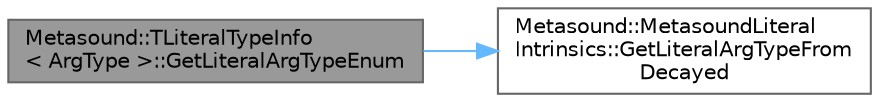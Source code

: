 digraph "Metasound::TLiteralTypeInfo&lt; ArgType &gt;::GetLiteralArgTypeEnum"
{
 // INTERACTIVE_SVG=YES
 // LATEX_PDF_SIZE
  bgcolor="transparent";
  edge [fontname=Helvetica,fontsize=10,labelfontname=Helvetica,labelfontsize=10];
  node [fontname=Helvetica,fontsize=10,shape=box,height=0.2,width=0.4];
  rankdir="LR";
  Node1 [id="Node000001",label="Metasound::TLiteralTypeInfo\l\< ArgType \>::GetLiteralArgTypeEnum",height=0.2,width=0.4,color="gray40", fillcolor="grey60", style="filled", fontcolor="black",tooltip="Returns the associated ELiteralType for the C++ type provided in the TLiteralTypeInfo<Type>"];
  Node1 -> Node2 [id="edge1_Node000001_Node000002",color="steelblue1",style="solid",tooltip=" "];
  Node2 [id="Node000002",label="Metasound::MetasoundLiteral\lIntrinsics::GetLiteralArgTypeFrom\lDecayed",height=0.2,width=0.4,color="grey40", fillcolor="white", style="filled",URL="$d8/d2a/namespaceMetasound_1_1MetasoundLiteralIntrinsics.html#af1392de544d255a4946aab569cab0a47",tooltip=" "];
}

